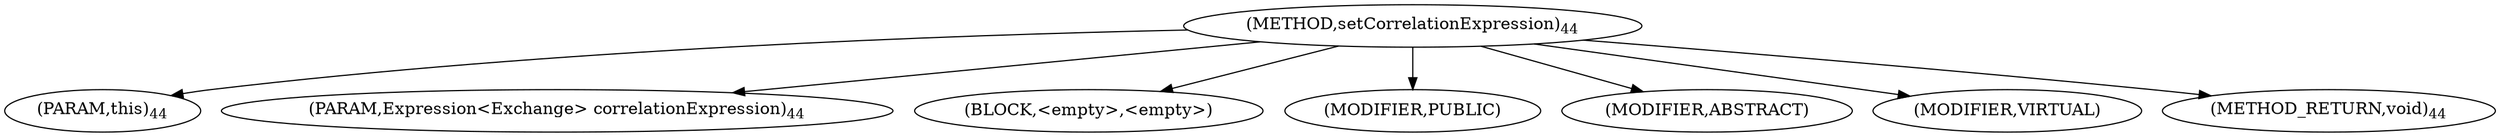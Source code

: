 digraph "setCorrelationExpression" {  
"40" [label = <(METHOD,setCorrelationExpression)<SUB>44</SUB>> ]
"41" [label = <(PARAM,this)<SUB>44</SUB>> ]
"42" [label = <(PARAM,Expression&lt;Exchange&gt; correlationExpression)<SUB>44</SUB>> ]
"43" [label = <(BLOCK,&lt;empty&gt;,&lt;empty&gt;)> ]
"44" [label = <(MODIFIER,PUBLIC)> ]
"45" [label = <(MODIFIER,ABSTRACT)> ]
"46" [label = <(MODIFIER,VIRTUAL)> ]
"47" [label = <(METHOD_RETURN,void)<SUB>44</SUB>> ]
  "40" -> "41" 
  "40" -> "42" 
  "40" -> "43" 
  "40" -> "44" 
  "40" -> "45" 
  "40" -> "46" 
  "40" -> "47" 
}

